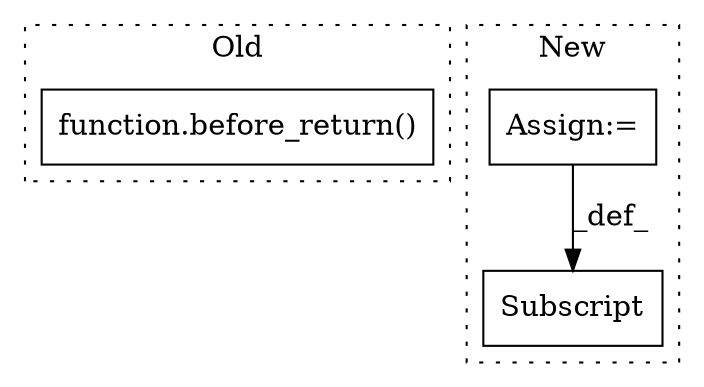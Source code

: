 digraph G {
subgraph cluster0 {
1 [label="function.before_return()" a="75" s="8246" l="15" shape="box"];
label = "Old";
style="dotted";
}
subgraph cluster1 {
2 [label="Subscript" a="63" s="9048,0" l="17,0" shape="box"];
3 [label="Assign:=" a="68" s="8953" l="3" shape="box"];
label = "New";
style="dotted";
}
3 -> 2 [label="_def_"];
}
